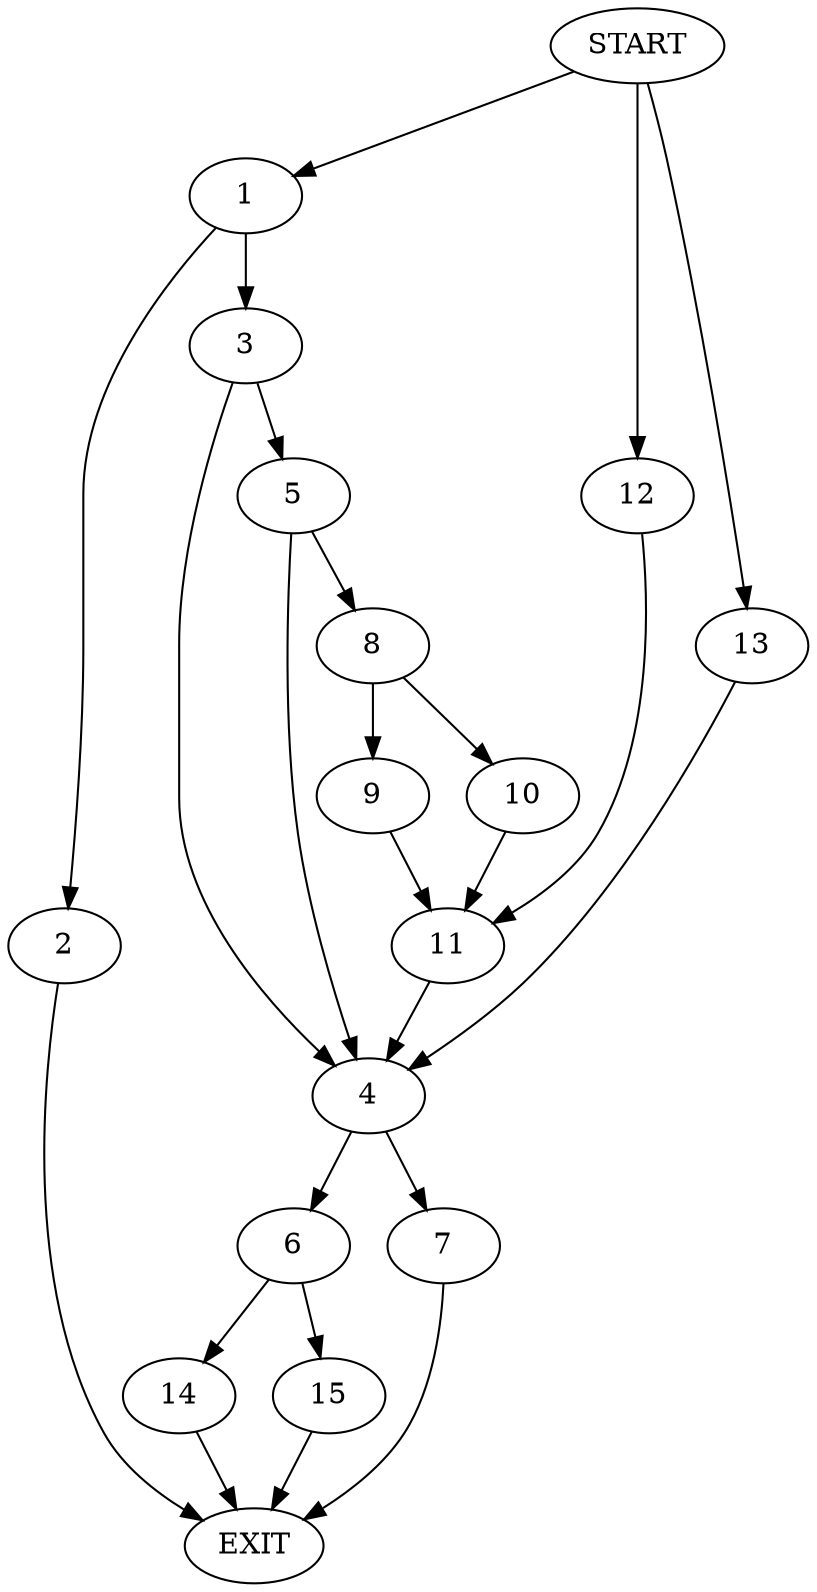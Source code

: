 digraph {
0 [label="START"]
16 [label="EXIT"]
0 -> 1
1 -> 2
1 -> 3
3 -> 4
3 -> 5
2 -> 16
4 -> 6
4 -> 7
5 -> 4
5 -> 8
8 -> 9
8 -> 10
9 -> 11
10 -> 11
11 -> 4
0 -> 12
12 -> 11
0 -> 13
13 -> 4
7 -> 16
6 -> 14
6 -> 15
14 -> 16
15 -> 16
}
